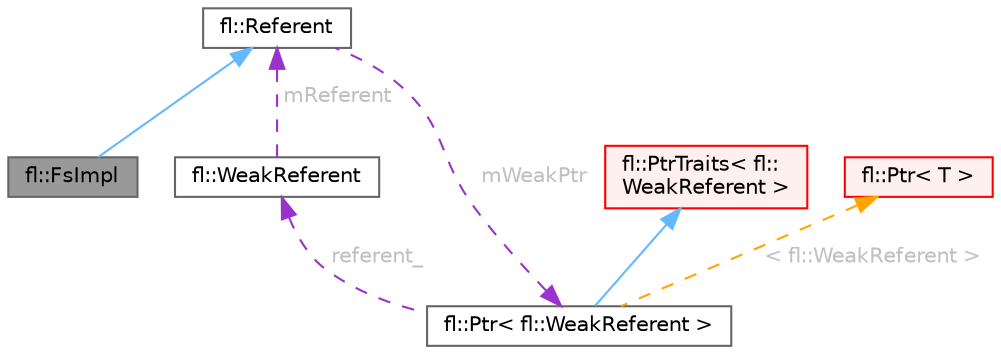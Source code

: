 digraph "fl::FsImpl"
{
 // LATEX_PDF_SIZE
  bgcolor="transparent";
  edge [fontname=Helvetica,fontsize=10,labelfontname=Helvetica,labelfontsize=10];
  node [fontname=Helvetica,fontsize=10,shape=box,height=0.2,width=0.4];
  Node1 [id="Node000001",label="fl::FsImpl",height=0.2,width=0.4,color="gray40", fillcolor="grey60", style="filled", fontcolor="black",tooltip=" "];
  Node2 -> Node1 [id="edge1_Node000001_Node000002",dir="back",color="steelblue1",style="solid",tooltip=" "];
  Node2 [id="Node000002",label="fl::Referent",height=0.2,width=0.4,color="gray40", fillcolor="white", style="filled",URL="$d6/d16/classfl_1_1_referent.html",tooltip=" "];
  Node3 -> Node2 [id="edge2_Node000002_Node000003",dir="back",color="darkorchid3",style="dashed",tooltip=" ",label=" mWeakPtr",fontcolor="grey" ];
  Node3 [id="Node000003",label="fl::Ptr\< fl::WeakReferent \>",height=0.2,width=0.4,color="gray40", fillcolor="white", style="filled",URL="$d1/d56/classfl_1_1_ptr.html",tooltip=" "];
  Node4 -> Node3 [id="edge3_Node000003_Node000004",dir="back",color="steelblue1",style="solid",tooltip=" "];
  Node4 [id="Node000004",label="fl::PtrTraits\< fl::\lWeakReferent \>",height=0.2,width=0.4,color="red", fillcolor="#FFF0F0", style="filled",URL="$da/d84/classfl_1_1_ptr_traits.html",tooltip=" "];
  Node6 -> Node3 [id="edge4_Node000003_Node000006",dir="back",color="darkorchid3",style="dashed",tooltip=" ",label=" referent_",fontcolor="grey" ];
  Node6 [id="Node000006",label="fl::WeakReferent",height=0.2,width=0.4,color="gray40", fillcolor="white", style="filled",URL="$dd/da7/classfl_1_1_weak_referent.html",tooltip=" "];
  Node2 -> Node6 [id="edge5_Node000006_Node000002",dir="back",color="darkorchid3",style="dashed",tooltip=" ",label=" mReferent",fontcolor="grey" ];
  Node7 -> Node3 [id="edge6_Node000003_Node000007",dir="back",color="orange",style="dashed",tooltip=" ",label=" \< fl::WeakReferent \>",fontcolor="grey" ];
  Node7 [id="Node000007",label="fl::Ptr\< T \>",height=0.2,width=0.4,color="red", fillcolor="#FFF0F0", style="filled",URL="$d1/d56/classfl_1_1_ptr.html",tooltip=" "];
}
